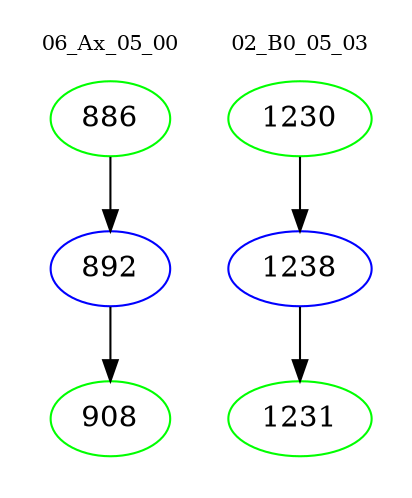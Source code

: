 digraph{
subgraph cluster_0 {
color = white
label = "06_Ax_05_00";
fontsize=10;
T0_886 [label="886", color="green"]
T0_886 -> T0_892 [color="black"]
T0_892 [label="892", color="blue"]
T0_892 -> T0_908 [color="black"]
T0_908 [label="908", color="green"]
}
subgraph cluster_1 {
color = white
label = "02_B0_05_03";
fontsize=10;
T1_1230 [label="1230", color="green"]
T1_1230 -> T1_1238 [color="black"]
T1_1238 [label="1238", color="blue"]
T1_1238 -> T1_1231 [color="black"]
T1_1231 [label="1231", color="green"]
}
}
